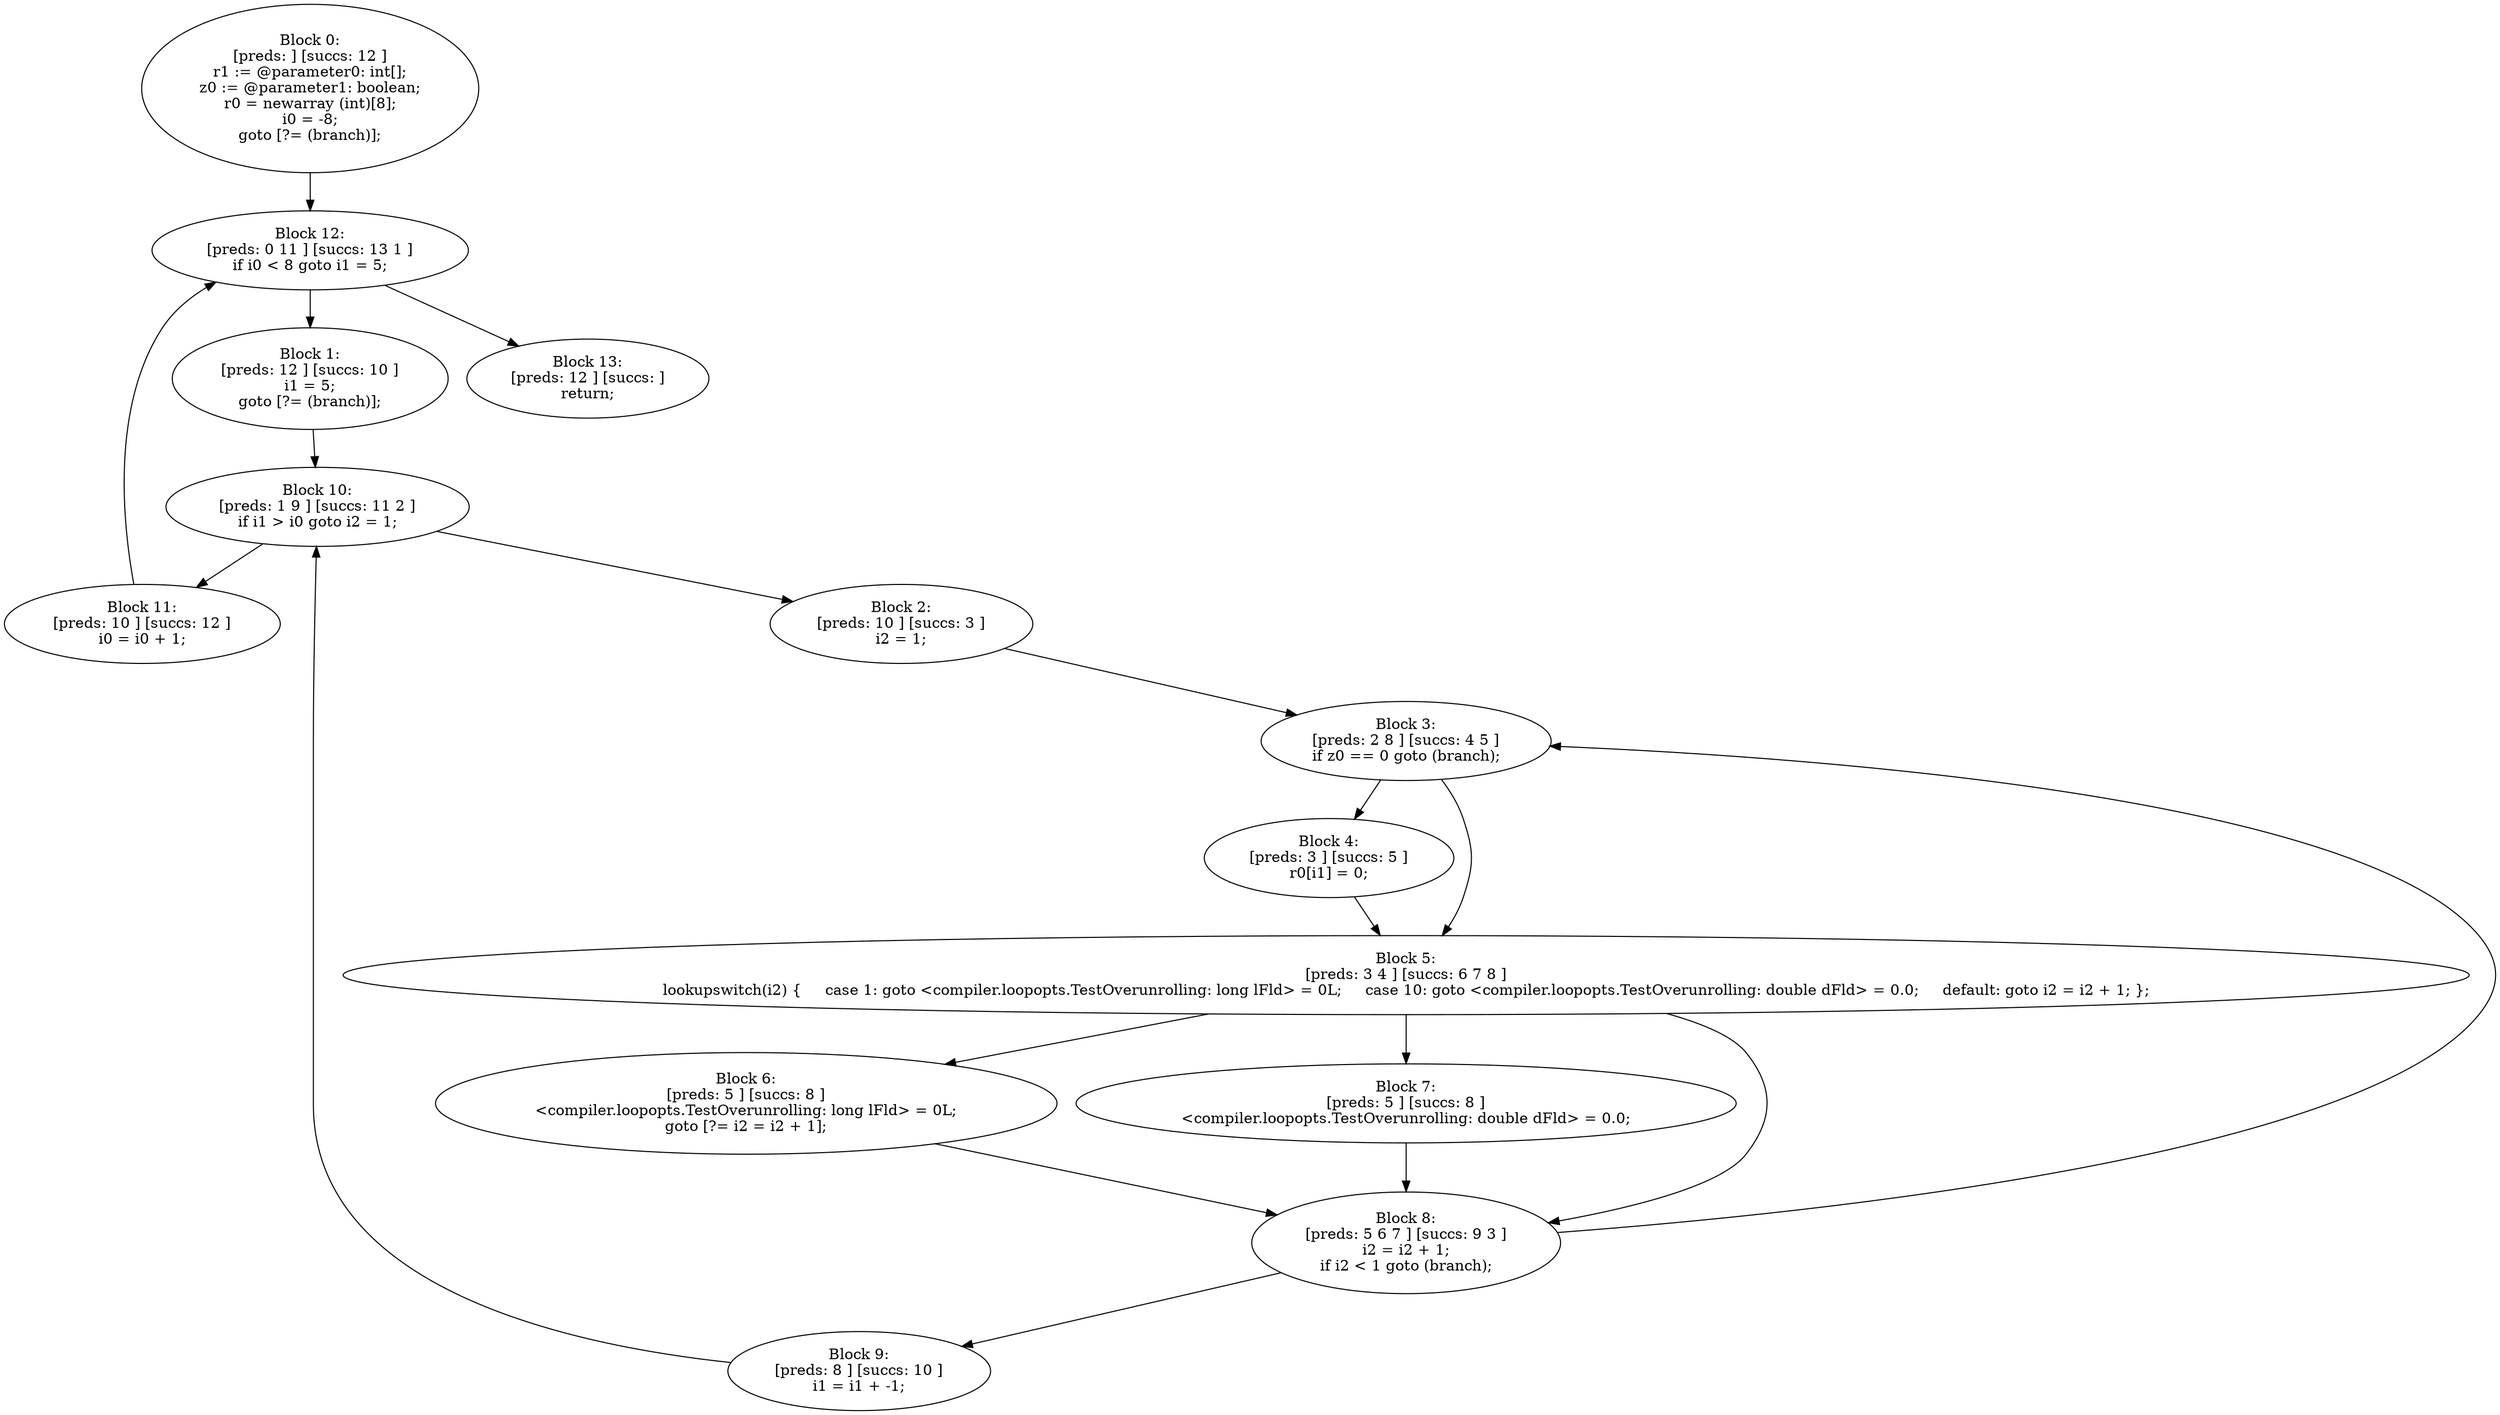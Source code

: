 digraph "unitGraph" {
    "Block 0:
[preds: ] [succs: 12 ]
r1 := @parameter0: int[];
z0 := @parameter1: boolean;
r0 = newarray (int)[8];
i0 = -8;
goto [?= (branch)];
"
    "Block 1:
[preds: 12 ] [succs: 10 ]
i1 = 5;
goto [?= (branch)];
"
    "Block 2:
[preds: 10 ] [succs: 3 ]
i2 = 1;
"
    "Block 3:
[preds: 2 8 ] [succs: 4 5 ]
if z0 == 0 goto (branch);
"
    "Block 4:
[preds: 3 ] [succs: 5 ]
r0[i1] = 0;
"
    "Block 5:
[preds: 3 4 ] [succs: 6 7 8 ]
lookupswitch(i2) {     case 1: goto <compiler.loopopts.TestOverunrolling: long lFld> = 0L;     case 10: goto <compiler.loopopts.TestOverunrolling: double dFld> = 0.0;     default: goto i2 = i2 + 1; };
"
    "Block 6:
[preds: 5 ] [succs: 8 ]
<compiler.loopopts.TestOverunrolling: long lFld> = 0L;
goto [?= i2 = i2 + 1];
"
    "Block 7:
[preds: 5 ] [succs: 8 ]
<compiler.loopopts.TestOverunrolling: double dFld> = 0.0;
"
    "Block 8:
[preds: 5 6 7 ] [succs: 9 3 ]
i2 = i2 + 1;
if i2 < 1 goto (branch);
"
    "Block 9:
[preds: 8 ] [succs: 10 ]
i1 = i1 + -1;
"
    "Block 10:
[preds: 1 9 ] [succs: 11 2 ]
if i1 > i0 goto i2 = 1;
"
    "Block 11:
[preds: 10 ] [succs: 12 ]
i0 = i0 + 1;
"
    "Block 12:
[preds: 0 11 ] [succs: 13 1 ]
if i0 < 8 goto i1 = 5;
"
    "Block 13:
[preds: 12 ] [succs: ]
return;
"
    "Block 0:
[preds: ] [succs: 12 ]
r1 := @parameter0: int[];
z0 := @parameter1: boolean;
r0 = newarray (int)[8];
i0 = -8;
goto [?= (branch)];
"->"Block 12:
[preds: 0 11 ] [succs: 13 1 ]
if i0 < 8 goto i1 = 5;
";
    "Block 1:
[preds: 12 ] [succs: 10 ]
i1 = 5;
goto [?= (branch)];
"->"Block 10:
[preds: 1 9 ] [succs: 11 2 ]
if i1 > i0 goto i2 = 1;
";
    "Block 2:
[preds: 10 ] [succs: 3 ]
i2 = 1;
"->"Block 3:
[preds: 2 8 ] [succs: 4 5 ]
if z0 == 0 goto (branch);
";
    "Block 3:
[preds: 2 8 ] [succs: 4 5 ]
if z0 == 0 goto (branch);
"->"Block 4:
[preds: 3 ] [succs: 5 ]
r0[i1] = 0;
";
    "Block 3:
[preds: 2 8 ] [succs: 4 5 ]
if z0 == 0 goto (branch);
"->"Block 5:
[preds: 3 4 ] [succs: 6 7 8 ]
lookupswitch(i2) {     case 1: goto <compiler.loopopts.TestOverunrolling: long lFld> = 0L;     case 10: goto <compiler.loopopts.TestOverunrolling: double dFld> = 0.0;     default: goto i2 = i2 + 1; };
";
    "Block 4:
[preds: 3 ] [succs: 5 ]
r0[i1] = 0;
"->"Block 5:
[preds: 3 4 ] [succs: 6 7 8 ]
lookupswitch(i2) {     case 1: goto <compiler.loopopts.TestOverunrolling: long lFld> = 0L;     case 10: goto <compiler.loopopts.TestOverunrolling: double dFld> = 0.0;     default: goto i2 = i2 + 1; };
";
    "Block 5:
[preds: 3 4 ] [succs: 6 7 8 ]
lookupswitch(i2) {     case 1: goto <compiler.loopopts.TestOverunrolling: long lFld> = 0L;     case 10: goto <compiler.loopopts.TestOverunrolling: double dFld> = 0.0;     default: goto i2 = i2 + 1; };
"->"Block 6:
[preds: 5 ] [succs: 8 ]
<compiler.loopopts.TestOverunrolling: long lFld> = 0L;
goto [?= i2 = i2 + 1];
";
    "Block 5:
[preds: 3 4 ] [succs: 6 7 8 ]
lookupswitch(i2) {     case 1: goto <compiler.loopopts.TestOverunrolling: long lFld> = 0L;     case 10: goto <compiler.loopopts.TestOverunrolling: double dFld> = 0.0;     default: goto i2 = i2 + 1; };
"->"Block 7:
[preds: 5 ] [succs: 8 ]
<compiler.loopopts.TestOverunrolling: double dFld> = 0.0;
";
    "Block 5:
[preds: 3 4 ] [succs: 6 7 8 ]
lookupswitch(i2) {     case 1: goto <compiler.loopopts.TestOverunrolling: long lFld> = 0L;     case 10: goto <compiler.loopopts.TestOverunrolling: double dFld> = 0.0;     default: goto i2 = i2 + 1; };
"->"Block 8:
[preds: 5 6 7 ] [succs: 9 3 ]
i2 = i2 + 1;
if i2 < 1 goto (branch);
";
    "Block 6:
[preds: 5 ] [succs: 8 ]
<compiler.loopopts.TestOverunrolling: long lFld> = 0L;
goto [?= i2 = i2 + 1];
"->"Block 8:
[preds: 5 6 7 ] [succs: 9 3 ]
i2 = i2 + 1;
if i2 < 1 goto (branch);
";
    "Block 7:
[preds: 5 ] [succs: 8 ]
<compiler.loopopts.TestOverunrolling: double dFld> = 0.0;
"->"Block 8:
[preds: 5 6 7 ] [succs: 9 3 ]
i2 = i2 + 1;
if i2 < 1 goto (branch);
";
    "Block 8:
[preds: 5 6 7 ] [succs: 9 3 ]
i2 = i2 + 1;
if i2 < 1 goto (branch);
"->"Block 9:
[preds: 8 ] [succs: 10 ]
i1 = i1 + -1;
";
    "Block 8:
[preds: 5 6 7 ] [succs: 9 3 ]
i2 = i2 + 1;
if i2 < 1 goto (branch);
"->"Block 3:
[preds: 2 8 ] [succs: 4 5 ]
if z0 == 0 goto (branch);
";
    "Block 9:
[preds: 8 ] [succs: 10 ]
i1 = i1 + -1;
"->"Block 10:
[preds: 1 9 ] [succs: 11 2 ]
if i1 > i0 goto i2 = 1;
";
    "Block 10:
[preds: 1 9 ] [succs: 11 2 ]
if i1 > i0 goto i2 = 1;
"->"Block 11:
[preds: 10 ] [succs: 12 ]
i0 = i0 + 1;
";
    "Block 10:
[preds: 1 9 ] [succs: 11 2 ]
if i1 > i0 goto i2 = 1;
"->"Block 2:
[preds: 10 ] [succs: 3 ]
i2 = 1;
";
    "Block 11:
[preds: 10 ] [succs: 12 ]
i0 = i0 + 1;
"->"Block 12:
[preds: 0 11 ] [succs: 13 1 ]
if i0 < 8 goto i1 = 5;
";
    "Block 12:
[preds: 0 11 ] [succs: 13 1 ]
if i0 < 8 goto i1 = 5;
"->"Block 13:
[preds: 12 ] [succs: ]
return;
";
    "Block 12:
[preds: 0 11 ] [succs: 13 1 ]
if i0 < 8 goto i1 = 5;
"->"Block 1:
[preds: 12 ] [succs: 10 ]
i1 = 5;
goto [?= (branch)];
";
}

